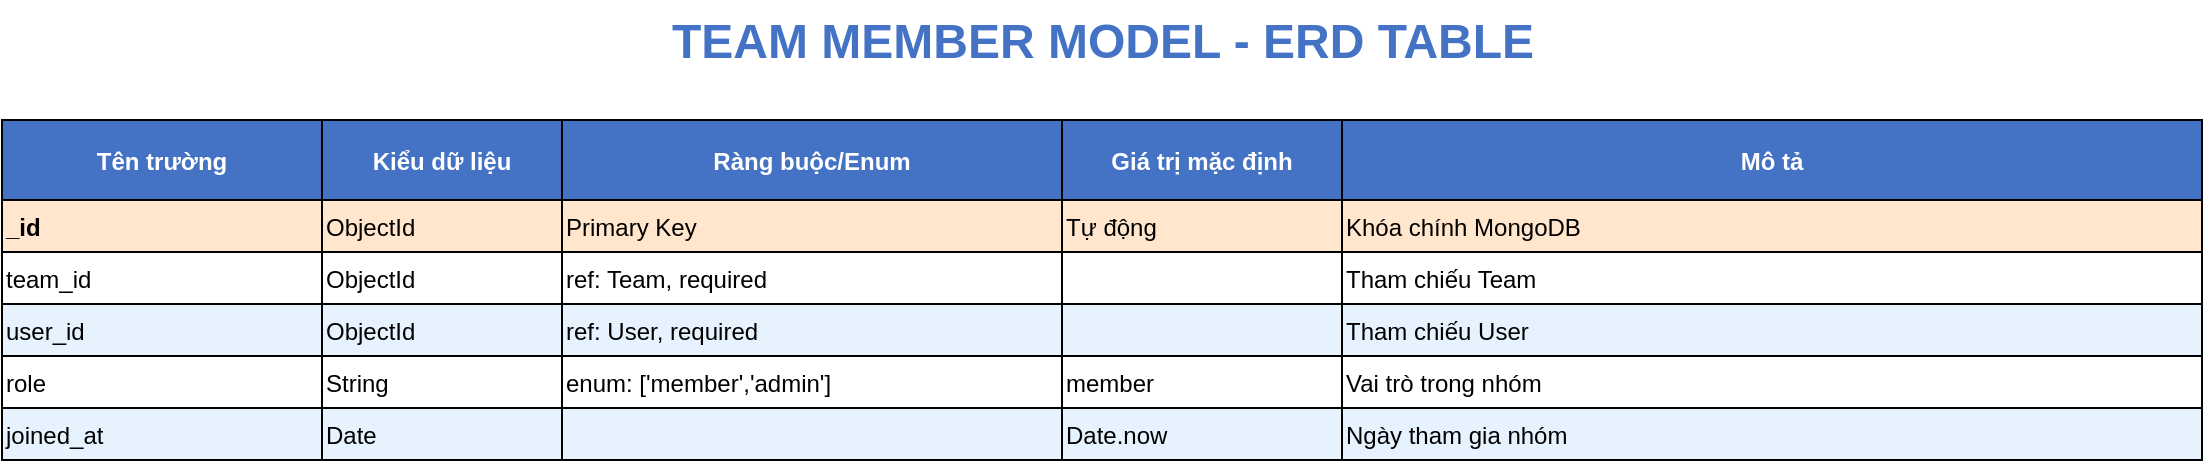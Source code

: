 <mxfile>
  <diagram name="TeamMember Model Table ERD" id="teamMember-model-table-erd">
    <mxGraphModel dx="692" dy="402" grid="1" gridSize="10" guides="1" tooltips="1" connect="1" arrows="1" fold="1" page="1" pageScale="1" pageWidth="1200" pageHeight="270" math="0" shadow="0">
      <root>
        <mxCell id="0" />
        <mxCell id="1" parent="0" />
        <!-- Tiêu đề lớn -->
        <mxCell id="bigTitle" value="TEAM MEMBER MODEL - ERD TABLE" style="text;html=1;strokeColor=none;fillColor=none;align=center;fontSize=24;fontStyle=1;fontColor=#4472C4;" parent="1" vertex="1">
          <mxGeometry x="50" y="20" width="1100" height="50" as="geometry" />
        </mxCell>
        <!-- Bảng ERD -->
        <mxCell id="teamMemberTable" value="" style="shape=table;startSize=0;container=1;collapsible=0;childLayout=tableLayout;fixedRows=1;rowLines=0;fontStyle=1;align=center;resizeLast=1;strokeColor=#000000;fillColor=#ffffff;" parent="1" vertex="1">
          <mxGeometry x="50" y="80" width="1100" height="170" as="geometry" />
        </mxCell>
        <!-- Header -->
        <mxCell id="header" value="" style="shape=tableRow;horizontal=0;fillColor=#4472C4;strokeColor=#000000;" parent="teamMemberTable" vertex="1">
          <mxGeometry width="1100" height="40" as="geometry" />
        </mxCell>
        <mxCell id="h1" value="Tên trường" style="shape=partialRectangle;connectable=0;fillColor=#4472C4;align=center;fontStyle=1;fontSize=12;fontColor=#ffffff;" parent="header" vertex="1"><mxGeometry width="160" height="40" as="geometry" /></mxCell>
        <mxCell id="h2" value="Kiểu dữ liệu" style="shape=partialRectangle;connectable=0;fillColor=#4472C4;align=center;fontStyle=1;fontSize=12;fontColor=#ffffff;" parent="header" vertex="1"><mxGeometry x="160" width="120" height="40" as="geometry" /></mxCell>
        <mxCell id="h3" value="Ràng buộc/Enum" style="shape=partialRectangle;connectable=0;fillColor=#4472C4;align=center;fontStyle=1;fontSize=12;fontColor=#ffffff;" parent="header" vertex="1"><mxGeometry x="280" width="250" height="40" as="geometry" /></mxCell>
        <mxCell id="h4" value="Giá trị mặc định" style="shape=partialRectangle;connectable=0;fillColor=#4472C4;align=center;fontStyle=1;fontSize=12;fontColor=#ffffff;" parent="header" vertex="1"><mxGeometry x="530" width="140" height="40" as="geometry" /></mxCell>
        <mxCell id="h5" value="Mô tả" style="shape=partialRectangle;connectable=0;fillColor=#4472C4;align=center;fontStyle=1;fontSize=12;fontColor=#ffffff;" parent="header" vertex="1"><mxGeometry x="670" width="430" height="40" as="geometry" /></mxCell>
        <!-- Data Rows -->
        <mxCell id="row1" value="" style="shape=tableRow;horizontal=0;fillColor=#FFE6CC;strokeColor=#000000;" parent="teamMemberTable" vertex="1"><mxGeometry y="40" width="1100" height="26" as="geometry" /></mxCell>
        <mxCell id="r1c1" value="_id" style="shape=partialRectangle;connectable=0;fillColor=#FFE6CC;align=left;fontStyle=1;" parent="row1" vertex="1"><mxGeometry width="160" height="26" as="geometry" /></mxCell>
        <mxCell id="r1c2" value="ObjectId" style="shape=partialRectangle;connectable=0;fillColor=#FFE6CC;align=left;" parent="row1" vertex="1"><mxGeometry x="160" width="120" height="26" as="geometry" /></mxCell>
        <mxCell id="r1c3" value="Primary Key" style="shape=partialRectangle;connectable=0;fillColor=#FFE6CC;align=left;" parent="row1" vertex="1"><mxGeometry x="280" width="250" height="26" as="geometry" /></mxCell>
        <mxCell id="r1c4" value="Tự động" style="shape=partialRectangle;connectable=0;fillColor=#FFE6CC;align=left;" parent="row1" vertex="1"><mxGeometry x="530" width="140" height="26" as="geometry" /></mxCell>
        <mxCell id="r1c5" value="Khóa chính MongoDB" style="shape=partialRectangle;connectable=0;fillColor=#FFE6CC;align=left;" parent="row1" vertex="1"><mxGeometry x="670" width="430" height="26" as="geometry" /></mxCell>
        <mxCell id="row2" value="" style="shape=tableRow;horizontal=0;fillColor=#ffffff;strokeColor=#000000;" parent="teamMemberTable" vertex="1"><mxGeometry y="66" width="1100" height="26" as="geometry" /></mxCell>
        <mxCell id="r2c1" value="team_id" style="shape=partialRectangle;connectable=0;fillColor=#ffffff;align=left;" parent="row2" vertex="1"><mxGeometry width="160" height="26" as="geometry" /></mxCell>
        <mxCell id="r2c2" value="ObjectId" style="shape=partialRectangle;connectable=0;fillColor=#ffffff;align=left;" parent="row2" vertex="1"><mxGeometry x="160" width="120" height="26" as="geometry" /></mxCell>
        <mxCell id="r2c3" value="ref: Team, required" style="shape=partialRectangle;connectable=0;fillColor=#ffffff;align=left;" parent="row2" vertex="1"><mxGeometry x="280" width="250" height="26" as="geometry" /></mxCell>
        <mxCell id="r2c4" value="" style="shape=partialRectangle;connectable=0;fillColor=#ffffff;align=left;" parent="row2" vertex="1"><mxGeometry x="530" width="140" height="26" as="geometry" /></mxCell>
        <mxCell id="r2c5" value="Tham chiếu Team" style="shape=partialRectangle;connectable=0;fillColor=#ffffff;align=left;" parent="row2" vertex="1"><mxGeometry x="670" width="430" height="26" as="geometry" /></mxCell>
        <mxCell id="row3" value="" style="shape=tableRow;horizontal=0;fillColor=#E6F3FF;strokeColor=#000000;" parent="teamMemberTable" vertex="1"><mxGeometry y="92" width="1100" height="26" as="geometry" /></mxCell>
        <mxCell id="r3c1" value="user_id" style="shape=partialRectangle;connectable=0;fillColor=#E6F3FF;align=left;" parent="row3" vertex="1"><mxGeometry width="160" height="26" as="geometry" /></mxCell>
        <mxCell id="r3c2" value="ObjectId" style="shape=partialRectangle;connectable=0;fillColor=#E6F3FF;align=left;" parent="row3" vertex="1"><mxGeometry x="160" width="120" height="26" as="geometry" /></mxCell>
        <mxCell id="r3c3" value="ref: User, required" style="shape=partialRectangle;connectable=0;fillColor=#E6F3FF;align=left;" parent="row3" vertex="1"><mxGeometry x="280" width="250" height="26" as="geometry" /></mxCell>
        <mxCell id="r3c4" value="" style="shape=partialRectangle;connectable=0;fillColor=#E6F3FF;align=left;" parent="row3" vertex="1"><mxGeometry x="530" width="140" height="26" as="geometry" /></mxCell>
        <mxCell id="r3c5" value="Tham chiếu User" style="shape=partialRectangle;connectable=0;fillColor=#E6F3FF;align=left;" parent="row3" vertex="1"><mxGeometry x="670" width="430" height="26" as="geometry" /></mxCell>
        <mxCell id="row4" value="" style="shape=tableRow;horizontal=0;fillColor=#ffffff;strokeColor=#000000;" parent="teamMemberTable" vertex="1"><mxGeometry y="118" width="1100" height="26" as="geometry" /></mxCell>
        <mxCell id="r4c1" value="role" style="shape=partialRectangle;connectable=0;fillColor=#ffffff;align=left;" parent="row4" vertex="1"><mxGeometry width="160" height="26" as="geometry" /></mxCell>
        <mxCell id="r4c2" value="String" style="shape=partialRectangle;connectable=0;fillColor=#ffffff;align=left;" parent="row4" vertex="1"><mxGeometry x="160" width="120" height="26" as="geometry" /></mxCell>
        <mxCell id="r4c3" value="enum: ['member','admin']" style="shape=partialRectangle;connectable=0;fillColor=#ffffff;align=left;" parent="row4" vertex="1"><mxGeometry x="280" width="250" height="26" as="geometry" /></mxCell>
        <mxCell id="r4c4" value="member" style="shape=partialRectangle;connectable=0;fillColor=#ffffff;align=left;" parent="row4" vertex="1"><mxGeometry x="530" width="140" height="26" as="geometry" /></mxCell>
        <mxCell id="r4c5" value="Vai trò trong nhóm" style="shape=partialRectangle;connectable=0;fillColor=#ffffff;align=left;" parent="row4" vertex="1"><mxGeometry x="670" width="430" height="26" as="geometry" /></mxCell>
        <mxCell id="row5" value="" style="shape=tableRow;horizontal=0;fillColor=#E6F3FF;strokeColor=#000000;" parent="teamMemberTable" vertex="1"><mxGeometry y="144" width="1100" height="26" as="geometry" /></mxCell>
        <mxCell id="r5c1" value="joined_at" style="shape=partialRectangle;connectable=0;fillColor=#E6F3FF;align=left;" parent="row5" vertex="1"><mxGeometry width="160" height="26" as="geometry" /></mxCell>
        <mxCell id="r5c2" value="Date" style="shape=partialRectangle;connectable=0;fillColor=#E6F3FF;align=left;" parent="row5" vertex="1"><mxGeometry x="160" width="120" height="26" as="geometry" /></mxCell>
        <mxCell id="r5c3" value="" style="shape=partialRectangle;connectable=0;fillColor=#E6F3FF;align=left;" parent="row5" vertex="1"><mxGeometry x="280" width="250" height="26" as="geometry" /></mxCell>
        <mxCell id="r5c4" value="Date.now" style="shape=partialRectangle;connectable=0;fillColor=#E6F3FF;align=left;" parent="row5" vertex="1"><mxGeometry x="530" width="140" height="26" as="geometry" /></mxCell>
        <mxCell id="r5c5" value="Ngày tham gia nhóm" style="shape=partialRectangle;connectable=0;fillColor=#E6F3FF;align=left;" parent="row5" vertex="1"><mxGeometry x="670" width="430" height="26" as="geometry" /></mxCell>
      </root>
    </mxGraphModel>
  </diagram>
</mxfile>
